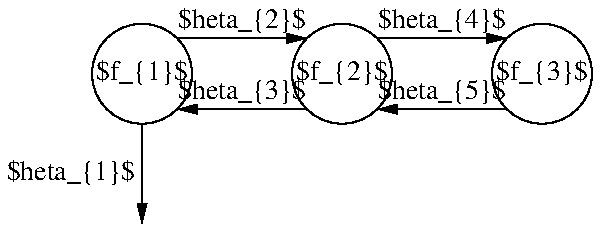 .PS
G1: circle "$f_{1}$";
move right;
G2: circle "$f_{2}$";
move right;
G3: circle "$f_{3}$";
arrow down from G1.s "$\theta_{1}$ "rjust;
arrow -> from G1.ne to G2.nw "$\theta_{2}$" above;
arrow <- from G1.se to G2.sw "$\theta_{3}$" above;
arrow -> from G2.ne to G3.nw "$\theta_{4}$" above;
arrow <- from G2.se to G3.sw "$\theta_{5}$" above;
.PE
